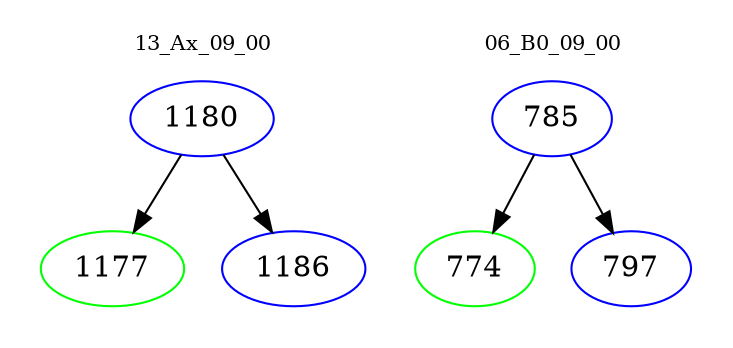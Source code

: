 digraph{
subgraph cluster_0 {
color = white
label = "13_Ax_09_00";
fontsize=10;
T0_1180 [label="1180", color="blue"]
T0_1180 -> T0_1177 [color="black"]
T0_1177 [label="1177", color="green"]
T0_1180 -> T0_1186 [color="black"]
T0_1186 [label="1186", color="blue"]
}
subgraph cluster_1 {
color = white
label = "06_B0_09_00";
fontsize=10;
T1_785 [label="785", color="blue"]
T1_785 -> T1_774 [color="black"]
T1_774 [label="774", color="green"]
T1_785 -> T1_797 [color="black"]
T1_797 [label="797", color="blue"]
}
}
